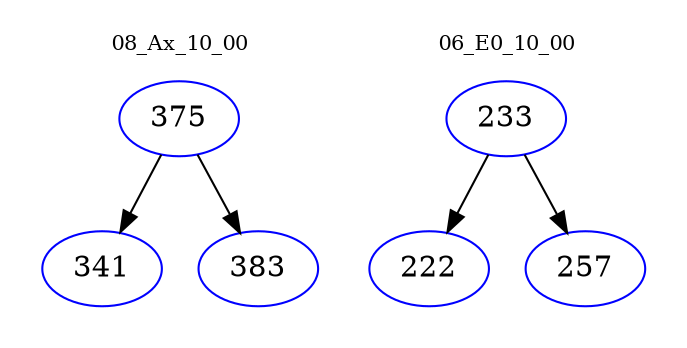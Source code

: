 digraph{
subgraph cluster_0 {
color = white
label = "08_Ax_10_00";
fontsize=10;
T0_375 [label="375", color="blue"]
T0_375 -> T0_341 [color="black"]
T0_341 [label="341", color="blue"]
T0_375 -> T0_383 [color="black"]
T0_383 [label="383", color="blue"]
}
subgraph cluster_1 {
color = white
label = "06_E0_10_00";
fontsize=10;
T1_233 [label="233", color="blue"]
T1_233 -> T1_222 [color="black"]
T1_222 [label="222", color="blue"]
T1_233 -> T1_257 [color="black"]
T1_257 [label="257", color="blue"]
}
}
